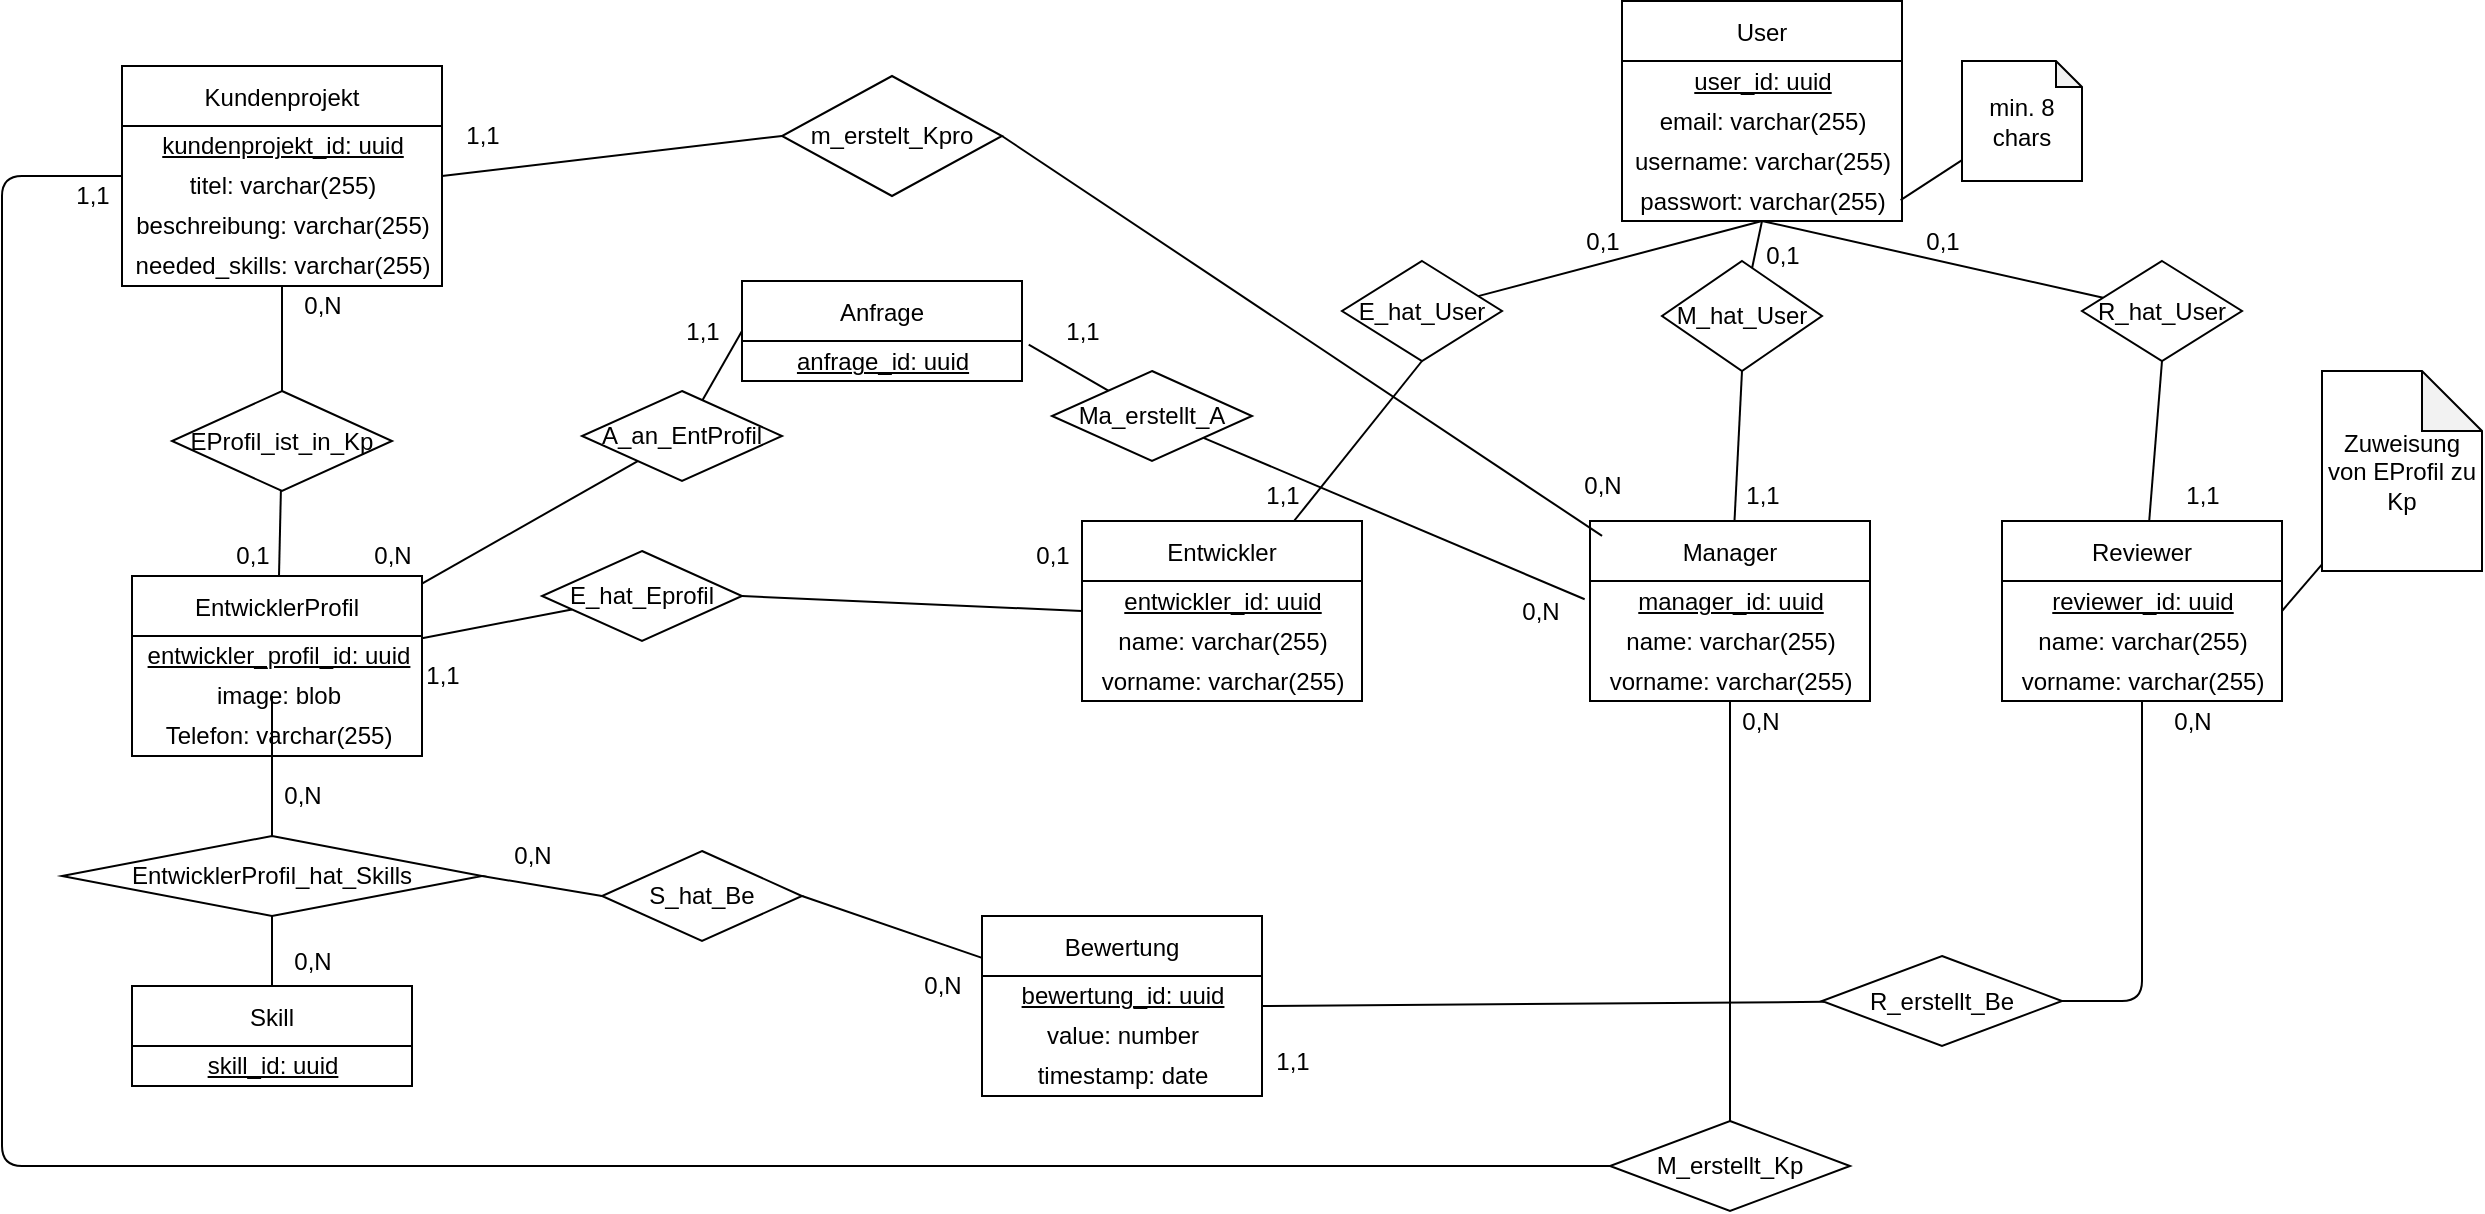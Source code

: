 <mxfile version="20.4.0" type="device" pages="2"><diagram id="h95Jl6erNYX7G5nfjj_V" name="Semantisch"><mxGraphModel dx="2395" dy="621" grid="1" gridSize="10" guides="1" tooltips="1" connect="1" arrows="1" fold="1" page="1" pageScale="1" pageWidth="827" pageHeight="1169" math="0" shadow="0"><root><mxCell id="q-GRn3o725BASop5pFcT-0"/><mxCell id="q-GRn3o725BASop5pFcT-1" parent="q-GRn3o725BASop5pFcT-0"/><mxCell id="4xxd7vPMo3CIr23WEnG8-26" value="Kundenprojekt" style="swimlane;fontStyle=0;childLayout=stackLayout;horizontal=1;startSize=30;horizontalStack=0;resizeParent=1;resizeParentMax=0;resizeLast=0;collapsible=1;marginBottom=0;" parent="q-GRn3o725BASop5pFcT-1" vertex="1"><mxGeometry x="-280" y="125" width="160" height="110" as="geometry"/></mxCell><mxCell id="4xxd7vPMo3CIr23WEnG8-111" value="&lt;u&gt;kundenprojekt_id: uuid&lt;/u&gt;" style="text;html=1;align=center;verticalAlign=middle;resizable=0;points=[];autosize=1;strokeColor=none;fillColor=none;" parent="4xxd7vPMo3CIr23WEnG8-26" vertex="1"><mxGeometry y="30" width="160" height="20" as="geometry"/></mxCell><mxCell id="4xxd7vPMo3CIr23WEnG8-112" value="titel: varchar(255)" style="text;html=1;align=center;verticalAlign=middle;resizable=0;points=[];autosize=1;strokeColor=none;fillColor=none;" parent="4xxd7vPMo3CIr23WEnG8-26" vertex="1"><mxGeometry y="50" width="160" height="20" as="geometry"/></mxCell><mxCell id="4xxd7vPMo3CIr23WEnG8-113" value="beschreibung: varchar(255)" style="text;html=1;align=center;verticalAlign=middle;resizable=0;points=[];autosize=1;strokeColor=none;fillColor=none;" parent="4xxd7vPMo3CIr23WEnG8-26" vertex="1"><mxGeometry y="70" width="160" height="20" as="geometry"/></mxCell><mxCell id="4xxd7vPMo3CIr23WEnG8-114" value="needed_skills: varchar(255)" style="text;html=1;align=center;verticalAlign=middle;resizable=0;points=[];autosize=1;strokeColor=none;fillColor=none;" parent="4xxd7vPMo3CIr23WEnG8-26" vertex="1"><mxGeometry y="90" width="160" height="20" as="geometry"/></mxCell><mxCell id="4xxd7vPMo3CIr23WEnG8-69" style="edgeStyle=none;html=1;entryX=0.5;entryY=1;entryDx=0;entryDy=0;endArrow=none;endFill=0;" parent="q-GRn3o725BASop5pFcT-1" source="4xxd7vPMo3CIr23WEnG8-35" target="4xxd7vPMo3CIr23WEnG8-62" edge="1"><mxGeometry relative="1" as="geometry"/></mxCell><mxCell id="4xxd7vPMo3CIr23WEnG8-35" value="Entwickler" style="swimlane;fontStyle=0;childLayout=stackLayout;horizontal=1;startSize=30;horizontalStack=0;resizeParent=1;resizeParentMax=0;resizeLast=0;collapsible=1;marginBottom=0;" parent="q-GRn3o725BASop5pFcT-1" vertex="1"><mxGeometry x="200" y="352.5" width="140" height="90" as="geometry"/></mxCell><mxCell id="4xxd7vPMo3CIr23WEnG8-104" value="&lt;u&gt;entwickler_id: uuid&lt;/u&gt;" style="text;html=1;align=center;verticalAlign=middle;resizable=0;points=[];autosize=1;strokeColor=none;fillColor=none;" parent="4xxd7vPMo3CIr23WEnG8-35" vertex="1"><mxGeometry y="30" width="140" height="20" as="geometry"/></mxCell><mxCell id="4xxd7vPMo3CIr23WEnG8-98" value="name: varchar(255)" style="text;html=1;align=center;verticalAlign=middle;resizable=0;points=[];autosize=1;strokeColor=none;fillColor=none;" parent="4xxd7vPMo3CIr23WEnG8-35" vertex="1"><mxGeometry y="50" width="140" height="20" as="geometry"/></mxCell><mxCell id="4xxd7vPMo3CIr23WEnG8-99" value="vorname: varchar(255)" style="text;html=1;align=center;verticalAlign=middle;resizable=0;points=[];autosize=1;strokeColor=none;fillColor=none;" parent="4xxd7vPMo3CIr23WEnG8-35" vertex="1"><mxGeometry y="70" width="140" height="20" as="geometry"/></mxCell><mxCell id="4xxd7vPMo3CIr23WEnG8-68" style="edgeStyle=none;html=1;entryX=0.5;entryY=1;entryDx=0;entryDy=0;endArrow=none;endFill=0;" parent="q-GRn3o725BASop5pFcT-1" source="4xxd7vPMo3CIr23WEnG8-38" target="4xxd7vPMo3CIr23WEnG8-63" edge="1"><mxGeometry relative="1" as="geometry"/></mxCell><mxCell id="4xxd7vPMo3CIr23WEnG8-85" style="edgeStyle=none;html=1;endArrow=none;endFill=0;" parent="q-GRn3o725BASop5pFcT-1" source="4xxd7vPMo3CIr23WEnG8-38" target="4xxd7vPMo3CIr23WEnG8-84" edge="1"><mxGeometry relative="1" as="geometry"/></mxCell><mxCell id="4xxd7vPMo3CIr23WEnG8-38" value="Manager" style="swimlane;fontStyle=0;childLayout=stackLayout;horizontal=1;startSize=30;horizontalStack=0;resizeParent=1;resizeParentMax=0;resizeLast=0;collapsible=1;marginBottom=0;" parent="q-GRn3o725BASop5pFcT-1" vertex="1"><mxGeometry x="454" y="352.5" width="140" height="90" as="geometry"/></mxCell><mxCell id="4xxd7vPMo3CIr23WEnG8-105" value="&lt;u&gt;manager_id: uuid&lt;/u&gt;" style="text;html=1;align=center;verticalAlign=middle;resizable=0;points=[];autosize=1;strokeColor=none;fillColor=none;" parent="4xxd7vPMo3CIr23WEnG8-38" vertex="1"><mxGeometry y="30" width="140" height="20" as="geometry"/></mxCell><mxCell id="4xxd7vPMo3CIr23WEnG8-100" value="name: varchar(255)" style="text;html=1;align=center;verticalAlign=middle;resizable=0;points=[];autosize=1;strokeColor=none;fillColor=none;" parent="4xxd7vPMo3CIr23WEnG8-38" vertex="1"><mxGeometry y="50" width="140" height="20" as="geometry"/></mxCell><mxCell id="4xxd7vPMo3CIr23WEnG8-101" value="vorname: varchar(255)" style="text;html=1;align=center;verticalAlign=middle;resizable=0;points=[];autosize=1;strokeColor=none;fillColor=none;" parent="4xxd7vPMo3CIr23WEnG8-38" vertex="1"><mxGeometry y="70" width="140" height="20" as="geometry"/></mxCell><mxCell id="4xxd7vPMo3CIr23WEnG8-65" style="edgeStyle=none;html=1;entryX=0.5;entryY=1;entryDx=0;entryDy=0;endArrow=none;endFill=0;" parent="q-GRn3o725BASop5pFcT-1" source="4xxd7vPMo3CIr23WEnG8-41" target="4xxd7vPMo3CIr23WEnG8-64" edge="1"><mxGeometry relative="1" as="geometry"/></mxCell><mxCell id="4xxd7vPMo3CIr23WEnG8-41" value="Reviewer" style="swimlane;fontStyle=0;childLayout=stackLayout;horizontal=1;startSize=30;horizontalStack=0;resizeParent=1;resizeParentMax=0;resizeLast=0;collapsible=1;marginBottom=0;" parent="q-GRn3o725BASop5pFcT-1" vertex="1"><mxGeometry x="660" y="352.5" width="140" height="90" as="geometry"/></mxCell><mxCell id="4xxd7vPMo3CIr23WEnG8-106" value="&lt;u&gt;reviewer_id: uuid&lt;/u&gt;" style="text;html=1;align=center;verticalAlign=middle;resizable=0;points=[];autosize=1;strokeColor=none;fillColor=none;" parent="4xxd7vPMo3CIr23WEnG8-41" vertex="1"><mxGeometry y="30" width="140" height="20" as="geometry"/></mxCell><mxCell id="4xxd7vPMo3CIr23WEnG8-102" value="name: varchar(255)" style="text;html=1;align=center;verticalAlign=middle;resizable=0;points=[];autosize=1;strokeColor=none;fillColor=none;" parent="4xxd7vPMo3CIr23WEnG8-41" vertex="1"><mxGeometry y="50" width="140" height="20" as="geometry"/></mxCell><mxCell id="4xxd7vPMo3CIr23WEnG8-103" value="vorname: varchar(255)" style="text;html=1;align=center;verticalAlign=middle;resizable=0;points=[];autosize=1;strokeColor=none;fillColor=none;" parent="4xxd7vPMo3CIr23WEnG8-41" vertex="1"><mxGeometry y="70" width="140" height="20" as="geometry"/></mxCell><mxCell id="4xxd7vPMo3CIr23WEnG8-56" value="" style="edgeStyle=none;html=1;endArrow=none;endFill=0;" parent="q-GRn3o725BASop5pFcT-1" source="4xxd7vPMo3CIr23WEnG8-44" target="4xxd7vPMo3CIr23WEnG8-55" edge="1"><mxGeometry relative="1" as="geometry"/></mxCell><mxCell id="4xxd7vPMo3CIr23WEnG8-73" value="" style="edgeStyle=none;html=1;endArrow=none;endFill=0;" parent="q-GRn3o725BASop5pFcT-1" source="4xxd7vPMo3CIr23WEnG8-44" target="4xxd7vPMo3CIr23WEnG8-72" edge="1"><mxGeometry relative="1" as="geometry"/></mxCell><mxCell id="4xxd7vPMo3CIr23WEnG8-44" value="EntwicklerProfil" style="swimlane;fontStyle=0;childLayout=stackLayout;horizontal=1;startSize=30;horizontalStack=0;resizeParent=1;resizeParentMax=0;resizeLast=0;collapsible=1;marginBottom=0;" parent="q-GRn3o725BASop5pFcT-1" vertex="1"><mxGeometry x="-275" y="380" width="145" height="90" as="geometry"/></mxCell><mxCell id="4xxd7vPMo3CIr23WEnG8-152" value="&lt;u&gt;entwickler_profil_id: uuid&lt;/u&gt;" style="text;html=1;align=center;verticalAlign=middle;resizable=0;points=[];autosize=1;strokeColor=none;fillColor=none;" parent="4xxd7vPMo3CIr23WEnG8-44" vertex="1"><mxGeometry y="30" width="145" height="20" as="geometry"/></mxCell><mxCell id="4xxd7vPMo3CIr23WEnG8-118" value="image: blob" style="text;html=1;align=center;verticalAlign=middle;resizable=0;points=[];autosize=1;strokeColor=none;fillColor=none;" parent="4xxd7vPMo3CIr23WEnG8-44" vertex="1"><mxGeometry y="50" width="145" height="20" as="geometry"/></mxCell><mxCell id="4xxd7vPMo3CIr23WEnG8-117" value="Telefon: varchar(255)" style="text;html=1;align=center;verticalAlign=middle;resizable=0;points=[];autosize=1;strokeColor=none;fillColor=none;" parent="4xxd7vPMo3CIr23WEnG8-44" vertex="1"><mxGeometry y="70" width="145" height="20" as="geometry"/></mxCell><mxCell id="4xxd7vPMo3CIr23WEnG8-121" style="edgeStyle=none;html=1;entryX=0;entryY=0.5;entryDx=0;entryDy=0;endArrow=none;endFill=0;exitX=1;exitY=0.5;exitDx=0;exitDy=0;" parent="q-GRn3o725BASop5pFcT-1" source="4xxd7vPMo3CIr23WEnG8-50" target="4xxd7vPMo3CIr23WEnG8-120" edge="1"><mxGeometry relative="1" as="geometry"/></mxCell><mxCell id="4xxd7vPMo3CIr23WEnG8-47" value="Skill" style="swimlane;fontStyle=0;childLayout=stackLayout;horizontal=1;startSize=30;horizontalStack=0;resizeParent=1;resizeParentMax=0;resizeLast=0;collapsible=1;marginBottom=0;" parent="q-GRn3o725BASop5pFcT-1" vertex="1"><mxGeometry x="-275" y="585" width="140" height="50" as="geometry"/></mxCell><mxCell id="4xxd7vPMo3CIr23WEnG8-155" value="&lt;u&gt;skill_id: uuid&lt;/u&gt;" style="text;html=1;align=center;verticalAlign=middle;resizable=0;points=[];autosize=1;strokeColor=none;fillColor=none;" parent="4xxd7vPMo3CIr23WEnG8-47" vertex="1"><mxGeometry y="30" width="140" height="20" as="geometry"/></mxCell><mxCell id="4xxd7vPMo3CIr23WEnG8-51" style="edgeStyle=none;html=1;endArrow=none;endFill=0;exitX=0.5;exitY=0;exitDx=0;exitDy=0;" parent="q-GRn3o725BASop5pFcT-1" source="4xxd7vPMo3CIr23WEnG8-50" edge="1"><mxGeometry relative="1" as="geometry"><mxPoint x="-199.959" y="470.008" as="sourcePoint"/><mxPoint x="-205" y="440" as="targetPoint"/></mxGeometry></mxCell><mxCell id="4xxd7vPMo3CIr23WEnG8-52" style="edgeStyle=none;html=1;entryX=0.5;entryY=0;entryDx=0;entryDy=0;endArrow=none;endFill=0;startArrow=none;" parent="q-GRn3o725BASop5pFcT-1" source="4xxd7vPMo3CIr23WEnG8-50" target="4xxd7vPMo3CIr23WEnG8-47" edge="1"><mxGeometry relative="1" as="geometry"><mxPoint x="-200" y="510" as="sourcePoint"/></mxGeometry></mxCell><mxCell id="4xxd7vPMo3CIr23WEnG8-54" value="0,N" style="text;html=1;align=center;verticalAlign=middle;resizable=0;points=[];autosize=1;strokeColor=none;fillColor=none;" parent="q-GRn3o725BASop5pFcT-1" vertex="1"><mxGeometry x="-200" y="562.5" width="30" height="20" as="geometry"/></mxCell><mxCell id="4xxd7vPMo3CIr23WEnG8-57" style="edgeStyle=none;html=1;entryX=0;entryY=0.5;entryDx=0;entryDy=0;endArrow=none;endFill=0;exitX=1;exitY=0.5;exitDx=0;exitDy=0;" parent="q-GRn3o725BASop5pFcT-1" source="4xxd7vPMo3CIr23WEnG8-55" target="4xxd7vPMo3CIr23WEnG8-35" edge="1"><mxGeometry relative="1" as="geometry"><mxPoint x="128.372" y="387.733" as="sourcePoint"/></mxGeometry></mxCell><mxCell id="4xxd7vPMo3CIr23WEnG8-55" value="E_hat_Eprofil" style="rhombus;whiteSpace=wrap;html=1;fontStyle=0;startSize=30;" parent="q-GRn3o725BASop5pFcT-1" vertex="1"><mxGeometry x="-70" y="367.5" width="100" height="45" as="geometry"/></mxCell><mxCell id="4xxd7vPMo3CIr23WEnG8-58" value="0,1" style="text;html=1;align=center;verticalAlign=middle;resizable=0;points=[];autosize=1;strokeColor=none;fillColor=none;" parent="q-GRn3o725BASop5pFcT-1" vertex="1"><mxGeometry x="170" y="360" width="30" height="20" as="geometry"/></mxCell><mxCell id="4xxd7vPMo3CIr23WEnG8-59" value="1,1" style="text;html=1;align=center;verticalAlign=middle;resizable=0;points=[];autosize=1;strokeColor=none;fillColor=none;" parent="q-GRn3o725BASop5pFcT-1" vertex="1"><mxGeometry x="-135" y="420" width="30" height="20" as="geometry"/></mxCell><mxCell id="4xxd7vPMo3CIr23WEnG8-70" style="edgeStyle=none;html=1;entryX=0.5;entryY=1;entryDx=0;entryDy=0;endArrow=none;endFill=0;" parent="q-GRn3o725BASop5pFcT-1" source="4xxd7vPMo3CIr23WEnG8-62" target="4xxd7vPMo3CIr23WEnG8-81" edge="1"><mxGeometry relative="1" as="geometry"><mxPoint x="530.0" y="152.5" as="targetPoint"/></mxGeometry></mxCell><mxCell id="4xxd7vPMo3CIr23WEnG8-62" value="E_hat_User" style="rhombus;whiteSpace=wrap;html=1;" parent="q-GRn3o725BASop5pFcT-1" vertex="1"><mxGeometry x="330" y="222.5" width="80" height="50" as="geometry"/></mxCell><mxCell id="4xxd7vPMo3CIr23WEnG8-67" style="edgeStyle=none;html=1;endArrow=none;endFill=0;entryX=0.5;entryY=1;entryDx=0;entryDy=0;" parent="q-GRn3o725BASop5pFcT-1" source="4xxd7vPMo3CIr23WEnG8-63" target="4xxd7vPMo3CIr23WEnG8-81" edge="1"><mxGeometry relative="1" as="geometry"><mxPoint x="530" y="152.5" as="targetPoint"/></mxGeometry></mxCell><mxCell id="4xxd7vPMo3CIr23WEnG8-63" value="M_hat_User" style="rhombus;whiteSpace=wrap;html=1;" parent="q-GRn3o725BASop5pFcT-1" vertex="1"><mxGeometry x="490" y="222.5" width="80" height="55" as="geometry"/></mxCell><mxCell id="4xxd7vPMo3CIr23WEnG8-66" style="edgeStyle=none;html=1;entryX=0.5;entryY=1;entryDx=0;entryDy=0;endArrow=none;endFill=0;" parent="q-GRn3o725BASop5pFcT-1" source="4xxd7vPMo3CIr23WEnG8-64" target="4xxd7vPMo3CIr23WEnG8-81" edge="1"><mxGeometry relative="1" as="geometry"><mxPoint x="530.0" y="152.5" as="targetPoint"/></mxGeometry></mxCell><mxCell id="4xxd7vPMo3CIr23WEnG8-64" value="R_hat_User" style="rhombus;whiteSpace=wrap;html=1;" parent="q-GRn3o725BASop5pFcT-1" vertex="1"><mxGeometry x="700" y="222.5" width="80" height="50" as="geometry"/></mxCell><mxCell id="4xxd7vPMo3CIr23WEnG8-74" style="edgeStyle=none;html=1;entryX=0.5;entryY=1;entryDx=0;entryDy=0;endArrow=none;endFill=0;" parent="q-GRn3o725BASop5pFcT-1" source="4xxd7vPMo3CIr23WEnG8-72" target="4xxd7vPMo3CIr23WEnG8-26" edge="1"><mxGeometry relative="1" as="geometry"/></mxCell><mxCell id="4xxd7vPMo3CIr23WEnG8-72" value="EProfil_ist_in_Kp" style="rhombus;whiteSpace=wrap;html=1;fontStyle=0;startSize=30;" parent="q-GRn3o725BASop5pFcT-1" vertex="1"><mxGeometry x="-255" y="287.5" width="110" height="50" as="geometry"/></mxCell><mxCell id="4xxd7vPMo3CIr23WEnG8-75" value="0,N" style="text;html=1;align=center;verticalAlign=middle;resizable=0;points=[];autosize=1;strokeColor=none;fillColor=none;" parent="q-GRn3o725BASop5pFcT-1" vertex="1"><mxGeometry x="-195" y="235" width="30" height="20" as="geometry"/></mxCell><mxCell id="4xxd7vPMo3CIr23WEnG8-76" value="0,1" style="text;html=1;align=center;verticalAlign=middle;resizable=0;points=[];autosize=1;strokeColor=none;fillColor=none;" parent="q-GRn3o725BASop5pFcT-1" vertex="1"><mxGeometry x="-235" y="355" width="40" height="30" as="geometry"/></mxCell><mxCell id="4xxd7vPMo3CIr23WEnG8-81" value="User" style="swimlane;fontStyle=0;childLayout=stackLayout;horizontal=1;startSize=30;horizontalStack=0;resizeParent=1;resizeParentMax=0;resizeLast=0;collapsible=1;marginBottom=0;" parent="q-GRn3o725BASop5pFcT-1" vertex="1"><mxGeometry x="470" y="92.5" width="140" height="110" as="geometry"/></mxCell><mxCell id="4xxd7vPMo3CIr23WEnG8-91" value="&lt;u&gt;user_id: uuid&lt;/u&gt;" style="text;html=1;align=center;verticalAlign=middle;resizable=0;points=[];autosize=1;strokeColor=none;fillColor=none;" parent="4xxd7vPMo3CIr23WEnG8-81" vertex="1"><mxGeometry y="30" width="140" height="20" as="geometry"/></mxCell><mxCell id="4xxd7vPMo3CIr23WEnG8-92" value="email: varchar(255)" style="text;html=1;align=center;verticalAlign=middle;resizable=0;points=[];autosize=1;strokeColor=none;fillColor=none;" parent="4xxd7vPMo3CIr23WEnG8-81" vertex="1"><mxGeometry y="50" width="140" height="20" as="geometry"/></mxCell><mxCell id="4xxd7vPMo3CIr23WEnG8-107" value="username: varchar(255)&lt;span style=&quot;color: rgba(0 , 0 , 0 , 0) ; font-family: monospace ; font-size: 0px&quot;&gt;3CmxGraphModel%3E%3Croot%3E%3CmxCell%20id%3D%220%22%2F%3E%3CmxCell%20id%3D%221%22%20parent%3D%220%22%2F%3E%3CmxCell%20id%3D%222%22%20value%3D%22%26lt%3Bu%26gt%3Buser_id%3A%20uuid%26lt%3B%2Fu%26gt%3B%22%20style%3D%22text%3Bhtml%3D1%3Balign%3Dcenter%3BverticalAlign%3Dmiddle%3Bresizable%3D0%3Bpoints%3D%5B%5D%3Bautosize%3D1%3BstrokeColor%3Dnone%3BfillColor%3Dnone%3B%22%20vertex%3D%221%22%20parent%3D%221%22%3E%3CmxGeometry%20x%3D%22360%22%20y%3D%22130%22%20width%3D%22140%22%20height%3D%2220%22%20as%3D%22geometry%22%2F%3E%3C%2FmxCell%3E%3C%2Froot%3E%3C%2FmxGraphModel%3E&lt;/span&gt;" style="text;html=1;align=center;verticalAlign=middle;resizable=0;points=[];autosize=1;strokeColor=none;fillColor=none;" parent="4xxd7vPMo3CIr23WEnG8-81" vertex="1"><mxGeometry y="70" width="140" height="20" as="geometry"/></mxCell><mxCell id="4xxd7vPMo3CIr23WEnG8-95" value="passwort: varchar(255)" style="text;html=1;align=center;verticalAlign=middle;resizable=0;points=[];autosize=1;strokeColor=none;fillColor=none;" parent="4xxd7vPMo3CIr23WEnG8-81" vertex="1"><mxGeometry y="90" width="140" height="20" as="geometry"/></mxCell><mxCell id="4xxd7vPMo3CIr23WEnG8-86" style="edgeStyle=none;html=1;endArrow=none;endFill=0;entryX=0;entryY=0.5;entryDx=0;entryDy=0;" parent="q-GRn3o725BASop5pFcT-1" source="4xxd7vPMo3CIr23WEnG8-84" target="4xxd7vPMo3CIr23WEnG8-26" edge="1"><mxGeometry relative="1" as="geometry"><mxPoint x="-330" y="140" as="targetPoint"/><Array as="points"><mxPoint x="-340" y="675"/><mxPoint x="-340" y="180"/></Array></mxGeometry></mxCell><mxCell id="4xxd7vPMo3CIr23WEnG8-84" value="M_erstellt_Kp" style="rhombus;whiteSpace=wrap;html=1;fontStyle=0;startSize=30;" parent="q-GRn3o725BASop5pFcT-1" vertex="1"><mxGeometry x="464" y="652.5" width="120" height="45" as="geometry"/></mxCell><mxCell id="4xxd7vPMo3CIr23WEnG8-87" value="0,N" style="text;html=1;align=center;verticalAlign=middle;resizable=0;points=[];autosize=1;strokeColor=none;fillColor=none;" parent="q-GRn3o725BASop5pFcT-1" vertex="1"><mxGeometry x="524" y="442.5" width="30" height="20" as="geometry"/></mxCell><mxCell id="4xxd7vPMo3CIr23WEnG8-88" value="1,1" style="text;html=1;align=center;verticalAlign=middle;resizable=0;points=[];autosize=1;strokeColor=none;fillColor=none;" parent="q-GRn3o725BASop5pFcT-1" vertex="1"><mxGeometry x="-310" y="180" width="30" height="20" as="geometry"/></mxCell><mxCell id="4xxd7vPMo3CIr23WEnG8-90" style="edgeStyle=none;html=1;entryX=1;entryY=0.5;entryDx=0;entryDy=0;endArrow=none;endFill=0;" parent="q-GRn3o725BASop5pFcT-1" source="4xxd7vPMo3CIr23WEnG8-89" target="4xxd7vPMo3CIr23WEnG8-41" edge="1"><mxGeometry relative="1" as="geometry"/></mxCell><mxCell id="4xxd7vPMo3CIr23WEnG8-89" value="Zuweisung von EProfil zu Kp" style="shape=note;whiteSpace=wrap;html=1;backgroundOutline=1;darkOpacity=0.05;" parent="q-GRn3o725BASop5pFcT-1" vertex="1"><mxGeometry x="820" y="277.5" width="80" height="100" as="geometry"/></mxCell><mxCell id="4xxd7vPMo3CIr23WEnG8-109" style="edgeStyle=none;html=1;entryX=0.995;entryY=0.48;entryDx=0;entryDy=0;entryPerimeter=0;endArrow=none;endFill=0;" parent="q-GRn3o725BASop5pFcT-1" source="4xxd7vPMo3CIr23WEnG8-108" target="4xxd7vPMo3CIr23WEnG8-95" edge="1"><mxGeometry relative="1" as="geometry"/></mxCell><mxCell id="4xxd7vPMo3CIr23WEnG8-108" value="min. 8 chars" style="shape=note;whiteSpace=wrap;html=1;backgroundOutline=1;darkOpacity=0.05;size=13;" parent="q-GRn3o725BASop5pFcT-1" vertex="1"><mxGeometry x="640" y="122.5" width="60" height="60" as="geometry"/></mxCell><mxCell id="4xxd7vPMo3CIr23WEnG8-50" value="EntwicklerProfil_hat_Skills" style="rhombus;whiteSpace=wrap;html=1;" parent="q-GRn3o725BASop5pFcT-1" vertex="1"><mxGeometry x="-310" y="510" width="210" height="40" as="geometry"/></mxCell><mxCell id="4xxd7vPMo3CIr23WEnG8-122" style="edgeStyle=none;html=1;entryX=1;entryY=0.5;entryDx=0;entryDy=0;endArrow=none;endFill=0;" parent="q-GRn3o725BASop5pFcT-1" source="4xxd7vPMo3CIr23WEnG8-119" target="4xxd7vPMo3CIr23WEnG8-120" edge="1"><mxGeometry relative="1" as="geometry"><mxPoint x="110" y="592.5" as="targetPoint"/></mxGeometry></mxCell><mxCell id="4xxd7vPMo3CIr23WEnG8-119" value="Bewertung" style="swimlane;fontStyle=0;childLayout=stackLayout;horizontal=1;startSize=30;horizontalStack=0;resizeParent=1;resizeParentMax=0;resizeLast=0;collapsible=1;marginBottom=0;" parent="q-GRn3o725BASop5pFcT-1" vertex="1"><mxGeometry x="150" y="550" width="140" height="90" as="geometry"/></mxCell><mxCell id="4xxd7vPMo3CIr23WEnG8-151" value="&lt;u&gt;bewertung_id: uuid&lt;/u&gt;" style="text;html=1;align=center;verticalAlign=middle;resizable=0;points=[];autosize=1;strokeColor=none;fillColor=none;" parent="4xxd7vPMo3CIr23WEnG8-119" vertex="1"><mxGeometry y="30" width="140" height="20" as="geometry"/></mxCell><mxCell id="4xxd7vPMo3CIr23WEnG8-153" value="value: number" style="text;html=1;align=center;verticalAlign=middle;resizable=0;points=[];autosize=1;strokeColor=none;fillColor=none;" parent="4xxd7vPMo3CIr23WEnG8-119" vertex="1"><mxGeometry y="50" width="140" height="20" as="geometry"/></mxCell><mxCell id="4xxd7vPMo3CIr23WEnG8-154" value="timestamp: date" style="text;html=1;align=center;verticalAlign=middle;resizable=0;points=[];autosize=1;strokeColor=none;fillColor=none;" parent="4xxd7vPMo3CIr23WEnG8-119" vertex="1"><mxGeometry y="70" width="140" height="20" as="geometry"/></mxCell><mxCell id="4xxd7vPMo3CIr23WEnG8-120" value="S_hat_Be" style="rhombus;whiteSpace=wrap;html=1;fontStyle=0;startSize=30;" parent="q-GRn3o725BASop5pFcT-1" vertex="1"><mxGeometry x="-40" y="517.5" width="100" height="45" as="geometry"/></mxCell><mxCell id="4xxd7vPMo3CIr23WEnG8-123" value="0,N" style="text;html=1;align=center;verticalAlign=middle;resizable=0;points=[];autosize=1;strokeColor=none;fillColor=none;" parent="q-GRn3o725BASop5pFcT-1" vertex="1"><mxGeometry x="-90" y="510" width="30" height="20" as="geometry"/></mxCell><mxCell id="4xxd7vPMo3CIr23WEnG8-124" value="&lt;div&gt;0,N&lt;/div&gt;" style="text;html=1;align=center;verticalAlign=middle;resizable=0;points=[];autosize=1;strokeColor=none;fillColor=none;" parent="q-GRn3o725BASop5pFcT-1" vertex="1"><mxGeometry x="110" y="570" width="40" height="30" as="geometry"/></mxCell><mxCell id="4xxd7vPMo3CIr23WEnG8-128" style="edgeStyle=none;html=1;entryX=1;entryY=0.5;entryDx=0;entryDy=0;endArrow=none;endFill=0;" parent="q-GRn3o725BASop5pFcT-1" source="4xxd7vPMo3CIr23WEnG8-126" target="4xxd7vPMo3CIr23WEnG8-119" edge="1"><mxGeometry relative="1" as="geometry"/></mxCell><mxCell id="4xxd7vPMo3CIr23WEnG8-126" value="R_erstellt_Be" style="rhombus;whiteSpace=wrap;html=1;fontStyle=0;startSize=30;" parent="q-GRn3o725BASop5pFcT-1" vertex="1"><mxGeometry x="570" y="570" width="120" height="45" as="geometry"/></mxCell><mxCell id="4xxd7vPMo3CIr23WEnG8-127" style="edgeStyle=none;html=1;entryX=1;entryY=0.5;entryDx=0;entryDy=0;endArrow=none;endFill=0;" parent="q-GRn3o725BASop5pFcT-1" source="4xxd7vPMo3CIr23WEnG8-103" target="4xxd7vPMo3CIr23WEnG8-126" edge="1"><mxGeometry relative="1" as="geometry"><Array as="points"><mxPoint x="730" y="592.5"/></Array></mxGeometry></mxCell><mxCell id="4xxd7vPMo3CIr23WEnG8-134" value="0,N" style="text;html=1;align=center;verticalAlign=middle;resizable=0;points=[];autosize=1;strokeColor=none;fillColor=none;" parent="q-GRn3o725BASop5pFcT-1" vertex="1"><mxGeometry x="740" y="442.5" width="30" height="20" as="geometry"/></mxCell><mxCell id="4xxd7vPMo3CIr23WEnG8-135" value="Anfrage" style="swimlane;fontStyle=0;childLayout=stackLayout;horizontal=1;startSize=30;horizontalStack=0;resizeParent=1;resizeParentMax=0;resizeLast=0;collapsible=1;marginBottom=0;" parent="q-GRn3o725BASop5pFcT-1" vertex="1"><mxGeometry x="30" y="232.5" width="140" height="50" as="geometry"/></mxCell><mxCell id="4xxd7vPMo3CIr23WEnG8-156" value="&lt;u&gt;anfrage_id: uuid&lt;/u&gt;" style="text;html=1;align=center;verticalAlign=middle;resizable=0;points=[];autosize=1;strokeColor=none;fillColor=none;" parent="4xxd7vPMo3CIr23WEnG8-135" vertex="1"><mxGeometry y="30" width="140" height="20" as="geometry"/></mxCell><mxCell id="4xxd7vPMo3CIr23WEnG8-137" style="edgeStyle=none;html=1;entryX=-0.019;entryY=0.457;entryDx=0;entryDy=0;endArrow=none;endFill=0;entryPerimeter=0;" parent="q-GRn3o725BASop5pFcT-1" source="4xxd7vPMo3CIr23WEnG8-136" target="4xxd7vPMo3CIr23WEnG8-105" edge="1"><mxGeometry relative="1" as="geometry"/></mxCell><mxCell id="4xxd7vPMo3CIr23WEnG8-138" style="edgeStyle=none;html=1;entryX=1.024;entryY=0.088;entryDx=0;entryDy=0;endArrow=none;endFill=0;entryPerimeter=0;" parent="q-GRn3o725BASop5pFcT-1" source="4xxd7vPMo3CIr23WEnG8-136" target="4xxd7vPMo3CIr23WEnG8-156" edge="1"><mxGeometry relative="1" as="geometry"/></mxCell><mxCell id="4xxd7vPMo3CIr23WEnG8-136" value="Ma_erstellt_A" style="rhombus;whiteSpace=wrap;html=1;fontStyle=0;startSize=30;" parent="q-GRn3o725BASop5pFcT-1" vertex="1"><mxGeometry x="185" y="277.5" width="100" height="45" as="geometry"/></mxCell><mxCell id="4xxd7vPMo3CIr23WEnG8-139" value="0,N" style="text;html=1;align=center;verticalAlign=middle;resizable=0;points=[];autosize=1;strokeColor=none;fillColor=none;" parent="q-GRn3o725BASop5pFcT-1" vertex="1"><mxGeometry x="414" y="387.5" width="30" height="20" as="geometry"/></mxCell><mxCell id="4xxd7vPMo3CIr23WEnG8-142" style="edgeStyle=none;html=1;entryX=0;entryY=0.5;entryDx=0;entryDy=0;endArrow=none;endFill=0;" parent="q-GRn3o725BASop5pFcT-1" source="4xxd7vPMo3CIr23WEnG8-140" target="4xxd7vPMo3CIr23WEnG8-135" edge="1"><mxGeometry relative="1" as="geometry"/></mxCell><mxCell id="4xxd7vPMo3CIr23WEnG8-143" style="edgeStyle=none;html=1;endArrow=none;endFill=0;" parent="q-GRn3o725BASop5pFcT-1" source="4xxd7vPMo3CIr23WEnG8-140" target="4xxd7vPMo3CIr23WEnG8-44" edge="1"><mxGeometry relative="1" as="geometry"/></mxCell><mxCell id="4xxd7vPMo3CIr23WEnG8-140" value="A_an_EntProfil" style="rhombus;whiteSpace=wrap;html=1;fontStyle=0;startSize=30;" parent="q-GRn3o725BASop5pFcT-1" vertex="1"><mxGeometry x="-50" y="287.5" width="100" height="45" as="geometry"/></mxCell><mxCell id="4xxd7vPMo3CIr23WEnG8-145" value="0,N" style="text;html=1;align=center;verticalAlign=middle;resizable=0;points=[];autosize=1;strokeColor=none;fillColor=none;" parent="q-GRn3o725BASop5pFcT-1" vertex="1"><mxGeometry x="-160" y="360" width="30" height="20" as="geometry"/></mxCell><mxCell id="4xxd7vPMo3CIr23WEnG8-146" value="1,1" style="text;html=1;align=center;verticalAlign=middle;resizable=0;points=[];autosize=1;strokeColor=none;fillColor=none;" parent="q-GRn3o725BASop5pFcT-1" vertex="1"><mxGeometry x="-5" y="247.5" width="30" height="20" as="geometry"/></mxCell><mxCell id="4xxd7vPMo3CIr23WEnG8-147" value="1,1" style="text;html=1;align=center;verticalAlign=middle;resizable=0;points=[];autosize=1;strokeColor=none;fillColor=none;" parent="q-GRn3o725BASop5pFcT-1" vertex="1"><mxGeometry x="185" y="247.5" width="30" height="20" as="geometry"/></mxCell><mxCell id="0" value="0,1" style="text;html=1;align=center;verticalAlign=middle;resizable=0;points=[];autosize=1;strokeColor=none;fillColor=none;" parent="q-GRn3o725BASop5pFcT-1" vertex="1"><mxGeometry x="535" y="210" width="30" height="20" as="geometry"/></mxCell><mxCell id="3" value="0,N" style="text;html=1;align=center;verticalAlign=middle;resizable=0;points=[];autosize=1;strokeColor=none;fillColor=none;" parent="q-GRn3o725BASop5pFcT-1" vertex="1"><mxGeometry x="-205" y="480" width="30" height="20" as="geometry"/></mxCell><mxCell id="4" value="1,1" style="text;html=1;align=center;verticalAlign=middle;resizable=0;points=[];autosize=1;strokeColor=none;fillColor=none;" parent="q-GRn3o725BASop5pFcT-1" vertex="1"><mxGeometry x="525" y="330" width="30" height="20" as="geometry"/></mxCell><mxCell id="5" value="1,1" style="text;html=1;align=center;verticalAlign=middle;resizable=0;points=[];autosize=1;strokeColor=none;fillColor=none;" parent="q-GRn3o725BASop5pFcT-1" vertex="1"><mxGeometry x="745" y="330" width="30" height="20" as="geometry"/></mxCell><mxCell id="6" value="1,1" style="text;html=1;align=center;verticalAlign=middle;resizable=0;points=[];autosize=1;strokeColor=none;fillColor=none;" parent="q-GRn3o725BASop5pFcT-1" vertex="1"><mxGeometry x="285" y="330" width="30" height="20" as="geometry"/></mxCell><mxCell id="bzvXjfnmh5lg7JU9Z_LF-6" value="&lt;div&gt;0,1&lt;/div&gt;" style="text;html=1;align=center;verticalAlign=middle;resizable=0;points=[];autosize=1;strokeColor=none;fillColor=none;" vertex="1" parent="q-GRn3o725BASop5pFcT-1"><mxGeometry x="440" y="197.5" width="40" height="30" as="geometry"/></mxCell><mxCell id="bzvXjfnmh5lg7JU9Z_LF-7" value="&lt;div&gt;0,1&lt;/div&gt;" style="text;html=1;align=center;verticalAlign=middle;resizable=0;points=[];autosize=1;strokeColor=none;fillColor=none;" vertex="1" parent="q-GRn3o725BASop5pFcT-1"><mxGeometry x="610" y="197.5" width="40" height="30" as="geometry"/></mxCell><mxCell id="xPuwjL9mIKMY55Z9T9uO-6" value="1,1" style="text;html=1;align=center;verticalAlign=middle;resizable=0;points=[];autosize=1;strokeColor=none;fillColor=none;" vertex="1" parent="q-GRn3o725BASop5pFcT-1"><mxGeometry x="290" y="612.5" width="30" height="20" as="geometry"/></mxCell><mxCell id="xPuwjL9mIKMY55Z9T9uO-10" style="edgeStyle=none;html=1;endArrow=none;endFill=0;exitX=1;exitY=0.5;exitDx=0;exitDy=0;entryX=0.043;entryY=0.083;entryDx=0;entryDy=0;entryPerimeter=0;" edge="1" parent="q-GRn3o725BASop5pFcT-1" source="xPuwjL9mIKMY55Z9T9uO-12" target="4xxd7vPMo3CIr23WEnG8-38"><mxGeometry relative="1" as="geometry"><mxPoint x="160" y="200" as="sourcePoint"/><mxPoint x="460" y="350" as="targetPoint"/></mxGeometry></mxCell><mxCell id="xPuwjL9mIKMY55Z9T9uO-12" value="m_erstelt_Kpro" style="rhombus;whiteSpace=wrap;html=1;" vertex="1" parent="q-GRn3o725BASop5pFcT-1"><mxGeometry x="50" y="130" width="110" height="60" as="geometry"/></mxCell><mxCell id="xPuwjL9mIKMY55Z9T9uO-13" style="edgeStyle=none;html=1;endArrow=none;endFill=0;exitX=1;exitY=0.25;exitDx=0;exitDy=0;exitPerimeter=0;entryX=0;entryY=0.5;entryDx=0;entryDy=0;" edge="1" parent="q-GRn3o725BASop5pFcT-1" source="4xxd7vPMo3CIr23WEnG8-112" target="xPuwjL9mIKMY55Z9T9uO-12"><mxGeometry relative="1" as="geometry"><mxPoint x="170" y="170" as="sourcePoint"/><mxPoint x="470" y="360" as="targetPoint"/></mxGeometry></mxCell><mxCell id="xPuwjL9mIKMY55Z9T9uO-14" value="0,N" style="text;html=1;align=center;verticalAlign=middle;resizable=0;points=[];autosize=1;strokeColor=none;fillColor=none;" vertex="1" parent="q-GRn3o725BASop5pFcT-1"><mxGeometry x="440" y="320" width="40" height="30" as="geometry"/></mxCell><mxCell id="xPuwjL9mIKMY55Z9T9uO-15" value="1,1" style="text;html=1;align=center;verticalAlign=middle;resizable=0;points=[];autosize=1;strokeColor=none;fillColor=none;" vertex="1" parent="q-GRn3o725BASop5pFcT-1"><mxGeometry x="-120" y="145" width="40" height="30" as="geometry"/></mxCell></root></mxGraphModel></diagram><diagram id="EF6s0xJ8y6schOU8f0pU" name="Logisch"><mxGraphModel dx="1038" dy="556" grid="1" gridSize="10" guides="1" tooltips="1" connect="1" arrows="1" fold="1" page="1" pageScale="1" pageWidth="827" pageHeight="1169" math="0" shadow="0"><root><mxCell id="0"/><mxCell id="1" parent="0"/></root></mxGraphModel></diagram></mxfile>